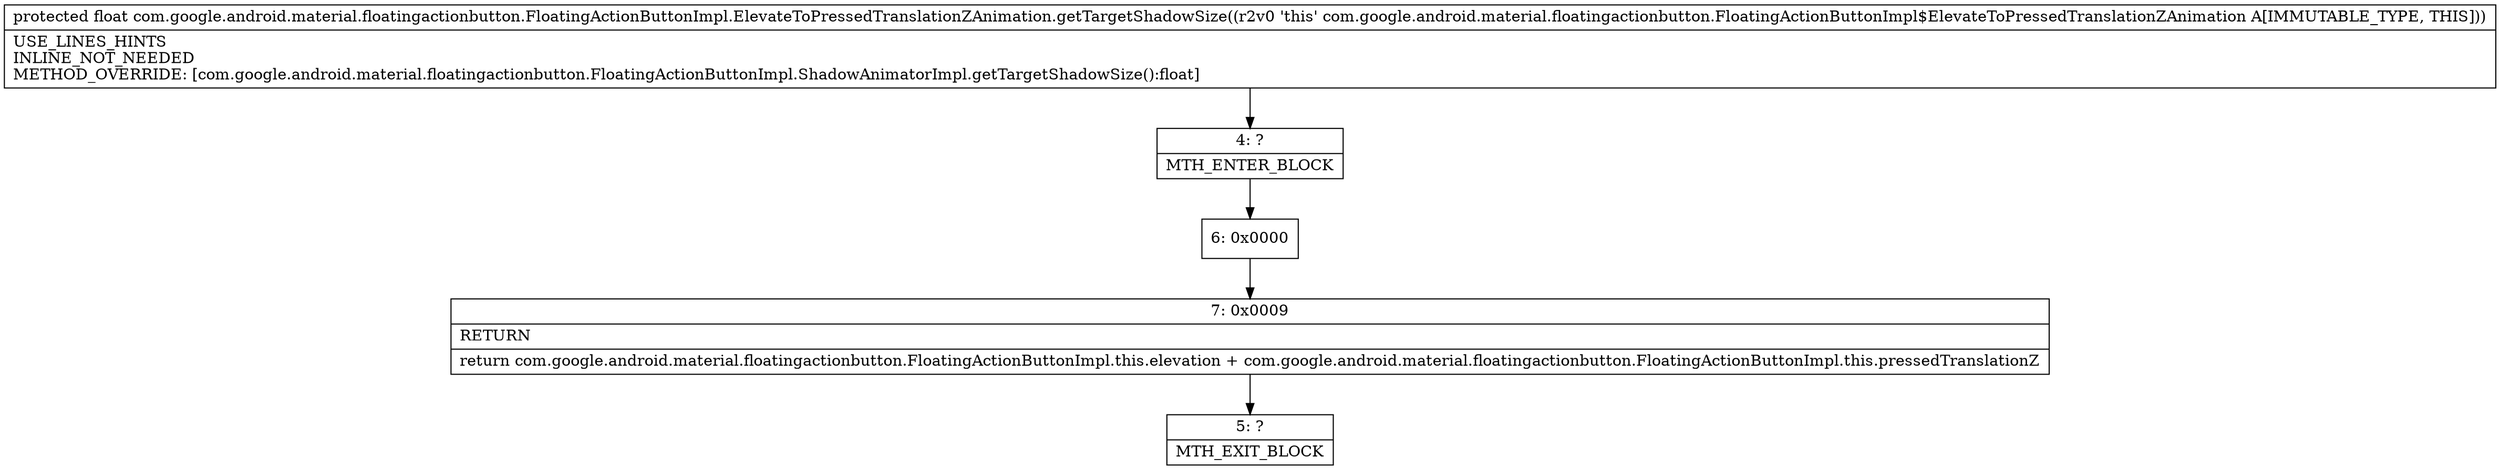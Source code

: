 digraph "CFG forcom.google.android.material.floatingactionbutton.FloatingActionButtonImpl.ElevateToPressedTranslationZAnimation.getTargetShadowSize()F" {
Node_4 [shape=record,label="{4\:\ ?|MTH_ENTER_BLOCK\l}"];
Node_6 [shape=record,label="{6\:\ 0x0000}"];
Node_7 [shape=record,label="{7\:\ 0x0009|RETURN\l|return com.google.android.material.floatingactionbutton.FloatingActionButtonImpl.this.elevation + com.google.android.material.floatingactionbutton.FloatingActionButtonImpl.this.pressedTranslationZ\l}"];
Node_5 [shape=record,label="{5\:\ ?|MTH_EXIT_BLOCK\l}"];
MethodNode[shape=record,label="{protected float com.google.android.material.floatingactionbutton.FloatingActionButtonImpl.ElevateToPressedTranslationZAnimation.getTargetShadowSize((r2v0 'this' com.google.android.material.floatingactionbutton.FloatingActionButtonImpl$ElevateToPressedTranslationZAnimation A[IMMUTABLE_TYPE, THIS]))  | USE_LINES_HINTS\lINLINE_NOT_NEEDED\lMETHOD_OVERRIDE: [com.google.android.material.floatingactionbutton.FloatingActionButtonImpl.ShadowAnimatorImpl.getTargetShadowSize():float]\l}"];
MethodNode -> Node_4;Node_4 -> Node_6;
Node_6 -> Node_7;
Node_7 -> Node_5;
}

